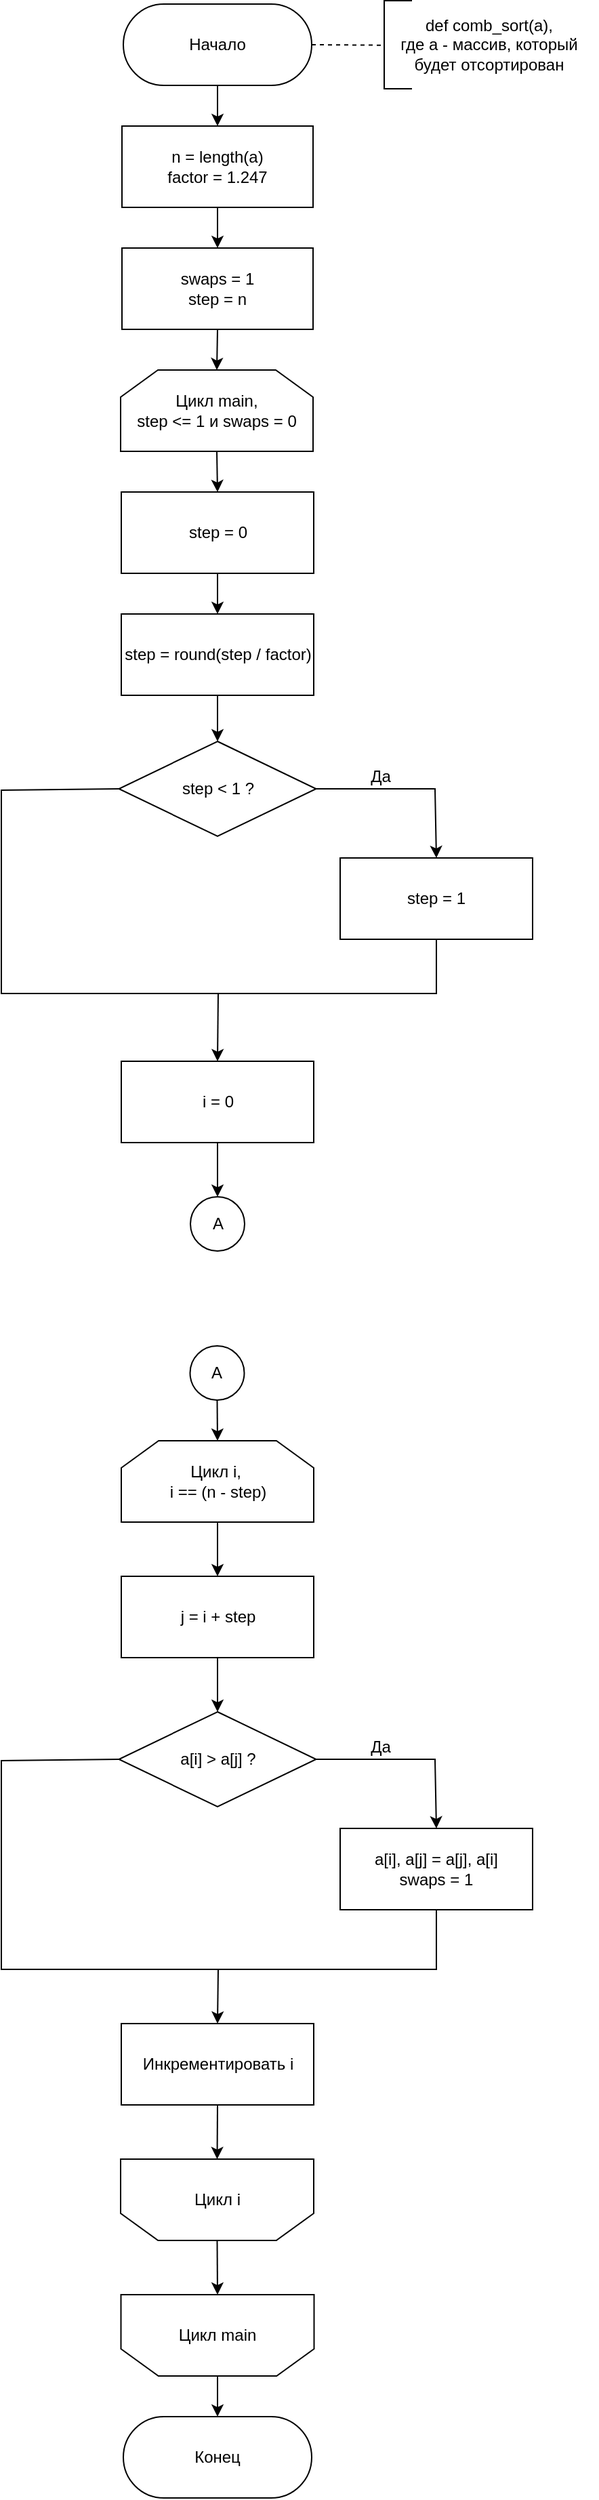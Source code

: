 <mxfile version="14.7.7" type="github" pages="3">
  <diagram id="GJed8NguXnpASxQYznV8" name="comb">
    <mxGraphModel dx="920" dy="509" grid="1" gridSize="10" guides="1" tooltips="1" connect="1" arrows="1" fold="1" page="1" pageScale="1" pageWidth="827" pageHeight="1169" math="0" shadow="0">
      <root>
        <mxCell id="0" />
        <mxCell id="1" parent="0" />
        <mxCell id="dT0JUiIWx1zjddslCzg3-5" style="edgeStyle=none;orthogonalLoop=1;jettySize=auto;html=1;exitX=0.5;exitY=1;exitDx=0;exitDy=0;entryX=0.5;entryY=0;entryDx=0;entryDy=0;endArrow=classic;endFill=1;startSize=6;endSize=6;sourcePerimeterSpacing=8;targetPerimeterSpacing=8;shadow=0;rounded=0;" parent="1" source="dT0JUiIWx1zjddslCzg3-1" target="dT0JUiIWx1zjddslCzg3-2" edge="1">
          <mxGeometry relative="1" as="geometry" />
        </mxCell>
        <mxCell id="CiiwCFmWSDI6A2as7kmE-42" style="edgeStyle=none;rounded=0;orthogonalLoop=1;jettySize=auto;html=1;exitX=1;exitY=0.5;exitDx=0;exitDy=0;shadow=0;startArrow=none;startFill=0;endArrow=none;endFill=0;startSize=6;endSize=6;sourcePerimeterSpacing=8;targetPerimeterSpacing=8;dashed=1;" parent="1" source="dT0JUiIWx1zjddslCzg3-1" edge="1">
          <mxGeometry relative="1" as="geometry">
            <mxPoint x="540" y="70.333" as="targetPoint" />
          </mxGeometry>
        </mxCell>
        <mxCell id="dT0JUiIWx1zjddslCzg3-1" value="Начало" style="rounded=1;whiteSpace=wrap;html=1;fontSize=12;glass=0;strokeWidth=1;shadow=0;arcSize=50;" parent="1" vertex="1">
          <mxGeometry x="350" y="40" width="139" height="60" as="geometry" />
        </mxCell>
        <mxCell id="CiiwCFmWSDI6A2as7kmE-2" style="edgeStyle=none;rounded=0;orthogonalLoop=1;jettySize=auto;html=1;exitX=0.5;exitY=1;exitDx=0;exitDy=0;entryX=0.5;entryY=0;entryDx=0;entryDy=0;shadow=0;endFill=1;startSize=6;endSize=6;sourcePerimeterSpacing=8;targetPerimeterSpacing=8;" parent="1" source="dT0JUiIWx1zjddslCzg3-2" target="CiiwCFmWSDI6A2as7kmE-1" edge="1">
          <mxGeometry relative="1" as="geometry" />
        </mxCell>
        <mxCell id="dT0JUiIWx1zjddslCzg3-2" value="n = length(a)&lt;br&gt;factor = 1.247" style="rounded=0;whiteSpace=wrap;html=1;hachureGap=4;pointerEvents=0;" parent="1" vertex="1">
          <mxGeometry x="349" y="130" width="141" height="60" as="geometry" />
        </mxCell>
        <mxCell id="CiiwCFmWSDI6A2as7kmE-5" style="edgeStyle=none;rounded=0;orthogonalLoop=1;jettySize=auto;html=1;exitX=0.5;exitY=1;exitDx=0;exitDy=0;entryX=0.5;entryY=0;entryDx=0;entryDy=0;entryPerimeter=0;shadow=0;endFill=1;startSize=6;endSize=6;sourcePerimeterSpacing=8;targetPerimeterSpacing=8;" parent="1" source="CiiwCFmWSDI6A2as7kmE-1" target="CiiwCFmWSDI6A2as7kmE-4" edge="1">
          <mxGeometry relative="1" as="geometry" />
        </mxCell>
        <mxCell id="CiiwCFmWSDI6A2as7kmE-1" value="swaps = 1&lt;br&gt;step = n" style="rounded=0;whiteSpace=wrap;html=1;hachureGap=4;pointerEvents=0;" parent="1" vertex="1">
          <mxGeometry x="349" y="220" width="141" height="60" as="geometry" />
        </mxCell>
        <mxCell id="CiiwCFmWSDI6A2as7kmE-9" style="edgeStyle=none;rounded=0;orthogonalLoop=1;jettySize=auto;html=1;exitX=0.5;exitY=1;exitDx=0;exitDy=0;exitPerimeter=0;entryX=0.5;entryY=0;entryDx=0;entryDy=0;shadow=0;endFill=1;startSize=6;endSize=6;sourcePerimeterSpacing=8;targetPerimeterSpacing=8;" parent="1" source="CiiwCFmWSDI6A2as7kmE-4" target="CiiwCFmWSDI6A2as7kmE-8" edge="1">
          <mxGeometry relative="1" as="geometry" />
        </mxCell>
        <mxCell id="CiiwCFmWSDI6A2as7kmE-4" value="Цикл main,&lt;br&gt;step &amp;lt;= 1 и swaps = 0" style="strokeWidth=1;html=1;shape=stencil(rZVNb4MwDIZ/Ta5VIFpXjlPWnapeetg5pe6ICgkKWbv9+6W4aHwMxrxKHPBreB9sbIUJWWWqBBZzowpg4pnF8cbaMggbXWgfwnCbYWLJMbxgmKwwVFUJqUftrJxW+xwwU3lnT3DRB39z0CYDh65izfhTeOZ6CZlaY4KJtqbqZFr5YKa0Ce/yDzTjiwfEfN5ijMpAKMCD66jf5W1RYPELmRTNI+0IpG5FDfc30uvfSRGNtKZ0r8+KZsK2hLr4gsc9XLKayduReAm1OlIvm60jVDfCEzIoYwso5F6lpzdn383hx68s1XW5B4kmXdgztIau16upBjQOuTYth8d/O/QaeAeLJcGC39mBUgblb6S5rWBiaIM+mIhaHRkjIY/WwcR8HXWe4zkyNroDg1rFc60WvgA=);whiteSpace=wrap;" parent="1" vertex="1">
          <mxGeometry x="348" y="310" width="142" height="60" as="geometry" />
        </mxCell>
        <mxCell id="CiiwCFmWSDI6A2as7kmE-41" style="edgeStyle=none;rounded=0;orthogonalLoop=1;jettySize=auto;html=1;exitX=0.5;exitY=0;exitDx=0;exitDy=0;exitPerimeter=0;entryX=0.5;entryY=0;entryDx=0;entryDy=0;shadow=0;startArrow=none;startFill=0;endArrow=classic;endFill=1;startSize=6;endSize=6;sourcePerimeterSpacing=8;targetPerimeterSpacing=8;" parent="1" source="CiiwCFmWSDI6A2as7kmE-6" target="CiiwCFmWSDI6A2as7kmE-40" edge="1">
          <mxGeometry relative="1" as="geometry" />
        </mxCell>
        <mxCell id="CiiwCFmWSDI6A2as7kmE-6" value="Цикл main" style="strokeWidth=1;html=1;shape=stencil(rZVNb4MwDIZ/Ta5VIFpXjlPWnapeetg5pe6ICgkKWbv9+6W4aHwMxrxKHPBreB9sbIUJWWWqBBZzowpg4pnF8cbaMggbXWgfwnCbYWLJMbxgmKwwVFUJqUftrJxW+xwwU3lnT3DRB39z0CYDh65izfhTeOZ6CZlaY4KJtqbqZFr5YKa0Ce/yDzTjiwfEfN5ijMpAKMCD66jf5W1RYPELmRTNI+0IpG5FDfc30uvfSRGNtKZ0r8+KZsK2hLr4gsc9XLKayduReAm1OlIvm60jVDfCEzIoYwso5F6lpzdn383hx68s1XW5B4kmXdgztIau16upBjQOuTYth8d/O/QaeAeLJcGC39mBUgblb6S5rWBiaIM+mIhaHRkjIY/WwcR8HXWe4zkyNroDg1rFc60WvgA=);whiteSpace=wrap;rotation=0;direction=west;" parent="1" vertex="1">
          <mxGeometry x="348.25" y="1730" width="142.5" height="60" as="geometry" />
        </mxCell>
        <mxCell id="CiiwCFmWSDI6A2as7kmE-11" style="edgeStyle=none;rounded=0;orthogonalLoop=1;jettySize=auto;html=1;exitX=0.5;exitY=1;exitDx=0;exitDy=0;entryX=0.5;entryY=0;entryDx=0;entryDy=0;shadow=0;endFill=1;startSize=6;endSize=6;sourcePerimeterSpacing=8;targetPerimeterSpacing=8;" parent="1" source="CiiwCFmWSDI6A2as7kmE-8" target="CiiwCFmWSDI6A2as7kmE-10" edge="1">
          <mxGeometry relative="1" as="geometry" />
        </mxCell>
        <mxCell id="CiiwCFmWSDI6A2as7kmE-8" value="step = 0" style="rounded=0;whiteSpace=wrap;html=1;hachureGap=4;pointerEvents=0;" parent="1" vertex="1">
          <mxGeometry x="348.5" y="400" width="142" height="60" as="geometry" />
        </mxCell>
        <mxCell id="CiiwCFmWSDI6A2as7kmE-16" style="edgeStyle=none;rounded=0;orthogonalLoop=1;jettySize=auto;html=1;exitX=0.5;exitY=1;exitDx=0;exitDy=0;entryX=0.5;entryY=0;entryDx=0;entryDy=0;shadow=0;endFill=1;startSize=6;endSize=6;sourcePerimeterSpacing=8;targetPerimeterSpacing=8;" parent="1" source="CiiwCFmWSDI6A2as7kmE-10" target="CiiwCFmWSDI6A2as7kmE-15" edge="1">
          <mxGeometry relative="1" as="geometry" />
        </mxCell>
        <mxCell id="CiiwCFmWSDI6A2as7kmE-10" value="step = round(step / factor)" style="rounded=0;whiteSpace=wrap;html=1;hachureGap=4;pointerEvents=0;" parent="1" vertex="1">
          <mxGeometry x="348.5" y="490" width="142" height="60" as="geometry" />
        </mxCell>
        <mxCell id="CiiwCFmWSDI6A2as7kmE-12" value="step = 1" style="rounded=0;whiteSpace=wrap;html=1;hachureGap=4;pointerEvents=0;" parent="1" vertex="1">
          <mxGeometry x="510" y="670" width="142" height="60" as="geometry" />
        </mxCell>
        <mxCell id="CiiwCFmWSDI6A2as7kmE-17" style="edgeStyle=none;rounded=0;orthogonalLoop=1;jettySize=auto;html=1;exitX=1;exitY=0.5;exitDx=0;exitDy=0;entryX=0.5;entryY=0;entryDx=0;entryDy=0;shadow=0;endFill=1;startSize=6;endSize=6;sourcePerimeterSpacing=8;targetPerimeterSpacing=8;" parent="1" source="CiiwCFmWSDI6A2as7kmE-15" target="CiiwCFmWSDI6A2as7kmE-12" edge="1">
          <mxGeometry relative="1" as="geometry">
            <Array as="points">
              <mxPoint x="580" y="619" />
            </Array>
          </mxGeometry>
        </mxCell>
        <mxCell id="CiiwCFmWSDI6A2as7kmE-18" style="edgeStyle=none;rounded=0;orthogonalLoop=1;jettySize=auto;html=1;exitX=0;exitY=0.5;exitDx=0;exitDy=0;entryX=0.5;entryY=1;entryDx=0;entryDy=0;shadow=0;endFill=0;startSize=6;endSize=6;sourcePerimeterSpacing=8;targetPerimeterSpacing=8;endArrow=none;" parent="1" source="CiiwCFmWSDI6A2as7kmE-15" target="CiiwCFmWSDI6A2as7kmE-12" edge="1">
          <mxGeometry relative="1" as="geometry">
            <Array as="points">
              <mxPoint x="260" y="620" />
              <mxPoint x="260" y="770" />
              <mxPoint x="581" y="770" />
            </Array>
          </mxGeometry>
        </mxCell>
        <mxCell id="CiiwCFmWSDI6A2as7kmE-15" value="step &amp;lt; 1 ?" style="rhombus;whiteSpace=wrap;html=1;strokeWidth=1;" parent="1" vertex="1">
          <mxGeometry x="346.75" y="584" width="145.5" height="70" as="geometry" />
        </mxCell>
        <mxCell id="CiiwCFmWSDI6A2as7kmE-24" style="edgeStyle=none;rounded=0;orthogonalLoop=1;jettySize=auto;html=1;exitX=0.5;exitY=1;exitDx=0;exitDy=0;exitPerimeter=0;entryX=0.5;entryY=0;entryDx=0;entryDy=0;shadow=0;startArrow=none;startFill=0;endArrow=classic;endFill=1;startSize=6;endSize=6;sourcePerimeterSpacing=8;targetPerimeterSpacing=8;" parent="1" source="CiiwCFmWSDI6A2as7kmE-19" target="CiiwCFmWSDI6A2as7kmE-23" edge="1">
          <mxGeometry relative="1" as="geometry" />
        </mxCell>
        <mxCell id="CiiwCFmWSDI6A2as7kmE-19" value="Цикл i,&amp;nbsp;&lt;br&gt;i == (n - step)" style="strokeWidth=1;html=1;shape=stencil(rZVNb4MwDIZ/Ta5VIFpXjlPWnapeetg5pe6ICgkKWbv9+6W4aHwMxrxKHPBreB9sbIUJWWWqBBZzowpg4pnF8cbaMggbXWgfwnCbYWLJMbxgmKwwVFUJqUftrJxW+xwwU3lnT3DRB39z0CYDh65izfhTeOZ6CZlaY4KJtqbqZFr5YKa0Ce/yDzTjiwfEfN5ijMpAKMCD66jf5W1RYPELmRTNI+0IpG5FDfc30uvfSRGNtKZ0r8+KZsK2hLr4gsc9XLKayduReAm1OlIvm60jVDfCEzIoYwso5F6lpzdn383hx68s1XW5B4kmXdgztIau16upBjQOuTYth8d/O/QaeAeLJcGC39mBUgblb6S5rWBiaIM+mIhaHRkjIY/WwcR8HXWe4zkyNroDg1rFc60WvgA=);whiteSpace=wrap;" parent="1" vertex="1">
          <mxGeometry x="348.5" y="1100" width="142" height="60" as="geometry" />
        </mxCell>
        <mxCell id="V9FuZokp67ftRF_nd6OF-3" style="edgeStyle=orthogonalEdgeStyle;rounded=0;orthogonalLoop=1;jettySize=auto;html=1;exitX=0.5;exitY=1;exitDx=0;exitDy=0;entryX=0.5;entryY=0;entryDx=0;entryDy=0;startArrow=none;startFill=0;endArrow=classic;endFill=1;" edge="1" parent="1" source="CiiwCFmWSDI6A2as7kmE-21" target="V9FuZokp67ftRF_nd6OF-1">
          <mxGeometry relative="1" as="geometry" />
        </mxCell>
        <mxCell id="CiiwCFmWSDI6A2as7kmE-21" value="i = 0" style="rounded=0;whiteSpace=wrap;html=1;hachureGap=4;pointerEvents=0;" parent="1" vertex="1">
          <mxGeometry x="348.5" y="820" width="142" height="60" as="geometry" />
        </mxCell>
        <mxCell id="CiiwCFmWSDI6A2as7kmE-22" value="" style="endArrow=classic;html=1;shadow=0;startSize=6;endSize=6;sourcePerimeterSpacing=8;targetPerimeterSpacing=8;entryX=0.5;entryY=0;entryDx=0;entryDy=0;" parent="1" target="CiiwCFmWSDI6A2as7kmE-21" edge="1">
          <mxGeometry width="50" height="50" relative="1" as="geometry">
            <mxPoint x="420" y="770" as="sourcePoint" />
            <mxPoint x="460" y="790" as="targetPoint" />
          </mxGeometry>
        </mxCell>
        <mxCell id="CiiwCFmWSDI6A2as7kmE-31" style="edgeStyle=none;rounded=0;orthogonalLoop=1;jettySize=auto;html=1;exitX=0.5;exitY=1;exitDx=0;exitDy=0;entryX=0.5;entryY=0;entryDx=0;entryDy=0;shadow=0;startArrow=none;startFill=0;endArrow=classic;endFill=1;startSize=6;endSize=6;sourcePerimeterSpacing=8;targetPerimeterSpacing=8;" parent="1" source="CiiwCFmWSDI6A2as7kmE-23" target="CiiwCFmWSDI6A2as7kmE-29" edge="1">
          <mxGeometry relative="1" as="geometry" />
        </mxCell>
        <mxCell id="CiiwCFmWSDI6A2as7kmE-23" value="j = i + step" style="rounded=0;whiteSpace=wrap;html=1;hachureGap=4;pointerEvents=0;" parent="1" vertex="1">
          <mxGeometry x="348.5" y="1200" width="142" height="60" as="geometry" />
        </mxCell>
        <mxCell id="CiiwCFmWSDI6A2as7kmE-25" value="Да" style="text;html=1;strokeColor=none;fillColor=none;align=center;verticalAlign=middle;whiteSpace=wrap;rounded=0;hachureGap=4;pointerEvents=0;" parent="1" vertex="1">
          <mxGeometry x="520" y="600" width="40" height="20" as="geometry" />
        </mxCell>
        <mxCell id="CiiwCFmWSDI6A2as7kmE-26" value="a[i], a[j] = a[j], a[i]&lt;br&gt;swaps = 1" style="rounded=0;whiteSpace=wrap;html=1;hachureGap=4;pointerEvents=0;" parent="1" vertex="1">
          <mxGeometry x="510" y="1386" width="142" height="60" as="geometry" />
        </mxCell>
        <mxCell id="CiiwCFmWSDI6A2as7kmE-27" style="edgeStyle=none;rounded=0;orthogonalLoop=1;jettySize=auto;html=1;exitX=1;exitY=0.5;exitDx=0;exitDy=0;entryX=0.5;entryY=0;entryDx=0;entryDy=0;shadow=0;endFill=1;startSize=6;endSize=6;sourcePerimeterSpacing=8;targetPerimeterSpacing=8;" parent="1" source="CiiwCFmWSDI6A2as7kmE-29" target="CiiwCFmWSDI6A2as7kmE-26" edge="1">
          <mxGeometry relative="1" as="geometry">
            <Array as="points">
              <mxPoint x="580" y="1335" />
            </Array>
          </mxGeometry>
        </mxCell>
        <mxCell id="CiiwCFmWSDI6A2as7kmE-28" style="edgeStyle=none;rounded=0;orthogonalLoop=1;jettySize=auto;html=1;exitX=0;exitY=0.5;exitDx=0;exitDy=0;entryX=0.5;entryY=1;entryDx=0;entryDy=0;shadow=0;endFill=0;startSize=6;endSize=6;sourcePerimeterSpacing=8;targetPerimeterSpacing=8;endArrow=none;" parent="1" source="CiiwCFmWSDI6A2as7kmE-29" target="CiiwCFmWSDI6A2as7kmE-26" edge="1">
          <mxGeometry relative="1" as="geometry">
            <Array as="points">
              <mxPoint x="260" y="1336" />
              <mxPoint x="260" y="1490" />
              <mxPoint x="581" y="1490" />
            </Array>
          </mxGeometry>
        </mxCell>
        <mxCell id="CiiwCFmWSDI6A2as7kmE-29" value="a[i] &amp;gt; a[j] ?" style="rhombus;whiteSpace=wrap;html=1;strokeWidth=1;" parent="1" vertex="1">
          <mxGeometry x="346.75" y="1300" width="145.5" height="70" as="geometry" />
        </mxCell>
        <mxCell id="CiiwCFmWSDI6A2as7kmE-30" value="Да" style="text;html=1;strokeColor=none;fillColor=none;align=center;verticalAlign=middle;whiteSpace=wrap;rounded=0;hachureGap=4;pointerEvents=0;" parent="1" vertex="1">
          <mxGeometry x="520" y="1316" width="40" height="20" as="geometry" />
        </mxCell>
        <mxCell id="CiiwCFmWSDI6A2as7kmE-38" style="edgeStyle=none;rounded=0;orthogonalLoop=1;jettySize=auto;html=1;exitX=0.5;exitY=0;exitDx=0;exitDy=0;exitPerimeter=0;entryX=0.5;entryY=1;entryDx=0;entryDy=0;entryPerimeter=0;shadow=0;startArrow=none;startFill=0;endArrow=classic;endFill=1;startSize=6;endSize=6;sourcePerimeterSpacing=8;targetPerimeterSpacing=8;" parent="1" source="CiiwCFmWSDI6A2as7kmE-32" target="CiiwCFmWSDI6A2as7kmE-6" edge="1">
          <mxGeometry relative="1" as="geometry" />
        </mxCell>
        <mxCell id="CiiwCFmWSDI6A2as7kmE-32" value="Цикл i" style="strokeWidth=1;html=1;shape=stencil(rZVNb4MwDIZ/Ta5VIFpXjlPWnapeetg5pe6ICgkKWbv9+6W4aHwMxrxKHPBreB9sbIUJWWWqBBZzowpg4pnF8cbaMggbXWgfwnCbYWLJMbxgmKwwVFUJqUftrJxW+xwwU3lnT3DRB39z0CYDh65izfhTeOZ6CZlaY4KJtqbqZFr5YKa0Ce/yDzTjiwfEfN5ijMpAKMCD66jf5W1RYPELmRTNI+0IpG5FDfc30uvfSRGNtKZ0r8+KZsK2hLr4gsc9XLKayduReAm1OlIvm60jVDfCEzIoYwso5F6lpzdn383hx68s1XW5B4kmXdgztIau16upBjQOuTYth8d/O/QaeAeLJcGC39mBUgblb6S5rWBiaIM+mIhaHRkjIY/WwcR8HXWe4zkyNroDg1rFc60WvgA=);whiteSpace=wrap;rotation=0;direction=west;" parent="1" vertex="1">
          <mxGeometry x="348" y="1630" width="142.5" height="60" as="geometry" />
        </mxCell>
        <mxCell id="CiiwCFmWSDI6A2as7kmE-37" style="edgeStyle=none;rounded=0;orthogonalLoop=1;jettySize=auto;html=1;exitX=0.5;exitY=1;exitDx=0;exitDy=0;entryX=0.5;entryY=1;entryDx=0;entryDy=0;entryPerimeter=0;shadow=0;startArrow=none;startFill=0;endArrow=classic;endFill=1;startSize=6;endSize=6;sourcePerimeterSpacing=8;targetPerimeterSpacing=8;" parent="1" source="CiiwCFmWSDI6A2as7kmE-33" target="CiiwCFmWSDI6A2as7kmE-32" edge="1">
          <mxGeometry relative="1" as="geometry" />
        </mxCell>
        <mxCell id="CiiwCFmWSDI6A2as7kmE-39" style="edgeStyle=none;rounded=0;orthogonalLoop=1;jettySize=auto;html=1;exitX=0.5;exitY=0;exitDx=0;exitDy=0;shadow=0;startArrow=classic;startFill=1;endArrow=none;endFill=0;startSize=6;endSize=6;sourcePerimeterSpacing=8;targetPerimeterSpacing=8;" parent="1" source="CiiwCFmWSDI6A2as7kmE-33" edge="1">
          <mxGeometry relative="1" as="geometry">
            <mxPoint x="420" y="1490" as="targetPoint" />
          </mxGeometry>
        </mxCell>
        <mxCell id="CiiwCFmWSDI6A2as7kmE-33" value="Инкрементировать i" style="rounded=0;whiteSpace=wrap;html=1;hachureGap=4;pointerEvents=0;" parent="1" vertex="1">
          <mxGeometry x="348.5" y="1530" width="142" height="60" as="geometry" />
        </mxCell>
        <mxCell id="CiiwCFmWSDI6A2as7kmE-40" value="Конец" style="rounded=1;whiteSpace=wrap;html=1;fontSize=12;glass=0;strokeWidth=1;shadow=0;arcSize=50;" parent="1" vertex="1">
          <mxGeometry x="350" y="1820" width="139" height="60" as="geometry" />
        </mxCell>
        <mxCell id="CiiwCFmWSDI6A2as7kmE-43" value="" style="shape=partialRectangle;whiteSpace=wrap;html=1;bottom=1;right=1;left=1;top=0;fillColor=none;routingCenterX=-0.5;rotation=90;" parent="1" vertex="1">
          <mxGeometry x="520" y="60" width="65" height="20" as="geometry" />
        </mxCell>
        <mxCell id="CiiwCFmWSDI6A2as7kmE-44" value="def comb_sort(a),&lt;br&gt;где a - массив, который будет отсортирован" style="text;html=1;strokeColor=none;fillColor=none;align=center;verticalAlign=middle;whiteSpace=wrap;rounded=0;hachureGap=4;pointerEvents=0;" parent="1" vertex="1">
          <mxGeometry x="540" y="60" width="160" height="20" as="geometry" />
        </mxCell>
        <mxCell id="V9FuZokp67ftRF_nd6OF-1" value="A" style="ellipse;whiteSpace=wrap;html=1;" vertex="1" parent="1">
          <mxGeometry x="399.5" y="920" width="40" height="40" as="geometry" />
        </mxCell>
        <mxCell id="V9FuZokp67ftRF_nd6OF-5" style="edgeStyle=orthogonalEdgeStyle;rounded=0;orthogonalLoop=1;jettySize=auto;html=1;exitX=0.5;exitY=1;exitDx=0;exitDy=0;entryX=0.5;entryY=0;entryDx=0;entryDy=0;entryPerimeter=0;startArrow=none;startFill=0;endArrow=classic;endFill=1;" edge="1" parent="1" source="V9FuZokp67ftRF_nd6OF-4" target="CiiwCFmWSDI6A2as7kmE-19">
          <mxGeometry relative="1" as="geometry" />
        </mxCell>
        <mxCell id="V9FuZokp67ftRF_nd6OF-4" value="A" style="ellipse;whiteSpace=wrap;html=1;" vertex="1" parent="1">
          <mxGeometry x="399.25" y="1030" width="40" height="40" as="geometry" />
        </mxCell>
      </root>
    </mxGraphModel>
  </diagram>
  <diagram id="eXDLAdZAldfUCkV0TUYc" name="gnome">
    <mxGraphModel dx="782" dy="433" grid="1" gridSize="10" guides="1" tooltips="1" connect="1" arrows="1" fold="1" page="1" pageScale="1" pageWidth="827" pageHeight="1169" math="0" shadow="0">
      <root>
        <mxCell id="10pmenBXO5PQXSj6-2It-0" />
        <mxCell id="10pmenBXO5PQXSj6-2It-1" parent="10pmenBXO5PQXSj6-2It-0" />
        <mxCell id="EDXOAvWyy75yicdyVwj9-0" style="edgeStyle=none;orthogonalLoop=1;jettySize=auto;html=1;exitX=0.5;exitY=1;exitDx=0;exitDy=0;entryX=0.5;entryY=0;entryDx=0;entryDy=0;endArrow=classic;endFill=1;startSize=6;endSize=6;sourcePerimeterSpacing=8;targetPerimeterSpacing=8;shadow=0;rounded=0;" edge="1" parent="10pmenBXO5PQXSj6-2It-1" source="EDXOAvWyy75yicdyVwj9-2" target="EDXOAvWyy75yicdyVwj9-4">
          <mxGeometry relative="1" as="geometry" />
        </mxCell>
        <mxCell id="EDXOAvWyy75yicdyVwj9-1" style="edgeStyle=none;rounded=0;orthogonalLoop=1;jettySize=auto;html=1;exitX=1;exitY=0.5;exitDx=0;exitDy=0;shadow=0;startArrow=none;startFill=0;endArrow=none;endFill=0;startSize=6;endSize=6;sourcePerimeterSpacing=8;targetPerimeterSpacing=8;dashed=1;" edge="1" parent="10pmenBXO5PQXSj6-2It-1" source="EDXOAvWyy75yicdyVwj9-2">
          <mxGeometry relative="1" as="geometry">
            <mxPoint x="540" y="70.333" as="targetPoint" />
          </mxGeometry>
        </mxCell>
        <mxCell id="EDXOAvWyy75yicdyVwj9-2" value="Начало" style="rounded=1;whiteSpace=wrap;html=1;fontSize=12;glass=0;strokeWidth=1;shadow=0;arcSize=50;" vertex="1" parent="10pmenBXO5PQXSj6-2It-1">
          <mxGeometry x="350" y="40" width="139" height="60" as="geometry" />
        </mxCell>
        <mxCell id="EDXOAvWyy75yicdyVwj9-3" style="edgeStyle=none;rounded=0;orthogonalLoop=1;jettySize=auto;html=1;exitX=0.5;exitY=1;exitDx=0;exitDy=0;entryX=0.5;entryY=0;entryDx=0;entryDy=0;shadow=0;endFill=1;startSize=6;endSize=6;sourcePerimeterSpacing=8;targetPerimeterSpacing=8;entryPerimeter=0;" edge="1" parent="10pmenBXO5PQXSj6-2It-1" source="EDXOAvWyy75yicdyVwj9-4" target="EDXOAvWyy75yicdyVwj9-8">
          <mxGeometry relative="1" as="geometry">
            <mxPoint x="419.5" y="220" as="targetPoint" />
          </mxGeometry>
        </mxCell>
        <mxCell id="EDXOAvWyy75yicdyVwj9-4" value="n = length(a)&lt;br&gt;i = 1&lt;br&gt;j = 2" style="rounded=0;whiteSpace=wrap;html=1;hachureGap=4;pointerEvents=0;" vertex="1" parent="10pmenBXO5PQXSj6-2It-1">
          <mxGeometry x="349" y="130" width="141" height="60" as="geometry" />
        </mxCell>
        <mxCell id="rW0uK0-M8Udy8XZ6pbn2-6" style="edgeStyle=orthogonalEdgeStyle;rounded=0;orthogonalLoop=1;jettySize=auto;html=1;exitX=0.5;exitY=1;exitDx=0;exitDy=0;exitPerimeter=0;entryX=0.5;entryY=0;entryDx=0;entryDy=0;" edge="1" parent="10pmenBXO5PQXSj6-2It-1" source="EDXOAvWyy75yicdyVwj9-8" target="rW0uK0-M8Udy8XZ6pbn2-3">
          <mxGeometry relative="1" as="geometry" />
        </mxCell>
        <mxCell id="EDXOAvWyy75yicdyVwj9-8" value="Цикл main,&lt;br&gt;i &amp;gt;= n" style="strokeWidth=1;html=1;shape=stencil(rZVNb4MwDIZ/Ta5VIFpXjlPWnapeetg5pe6ICgkKWbv9+6W4aHwMxrxKHPBreB9sbIUJWWWqBBZzowpg4pnF8cbaMggbXWgfwnCbYWLJMbxgmKwwVFUJqUftrJxW+xwwU3lnT3DRB39z0CYDh65izfhTeOZ6CZlaY4KJtqbqZFr5YKa0Ce/yDzTjiwfEfN5ijMpAKMCD66jf5W1RYPELmRTNI+0IpG5FDfc30uvfSRGNtKZ0r8+KZsK2hLr4gsc9XLKayduReAm1OlIvm60jVDfCEzIoYwso5F6lpzdn383hx68s1XW5B4kmXdgztIau16upBjQOuTYth8d/O/QaeAeLJcGC39mBUgblb6S5rWBiaIM+mIhaHRkjIY/WwcR8HXWe4zkyNroDg1rFc60WvgA=);whiteSpace=wrap;" vertex="1" parent="10pmenBXO5PQXSj6-2It-1">
          <mxGeometry x="348.5" y="230" width="142" height="60" as="geometry" />
        </mxCell>
        <mxCell id="EDXOAvWyy75yicdyVwj9-12" value="" style="shape=partialRectangle;whiteSpace=wrap;html=1;bottom=1;right=1;left=1;top=0;fillColor=none;routingCenterX=-0.5;rotation=90;" vertex="1" parent="10pmenBXO5PQXSj6-2It-1">
          <mxGeometry x="520" y="60" width="65" height="20" as="geometry" />
        </mxCell>
        <mxCell id="EDXOAvWyy75yicdyVwj9-13" value="def gnome_sort(a),&lt;br&gt;где a - массив, который будет отсортирован" style="text;html=1;strokeColor=none;fillColor=none;align=center;verticalAlign=middle;whiteSpace=wrap;rounded=0;hachureGap=4;pointerEvents=0;" vertex="1" parent="10pmenBXO5PQXSj6-2It-1">
          <mxGeometry x="540" y="60" width="160" height="20" as="geometry" />
        </mxCell>
        <mxCell id="Q9X1snmyqKq7CJOndbqU-1" style="edgeStyle=orthogonalEdgeStyle;rounded=0;orthogonalLoop=1;jettySize=auto;html=1;exitX=0.5;exitY=1;exitDx=0;exitDy=0;endArrow=none;endFill=0;" edge="1" parent="10pmenBXO5PQXSj6-2It-1" source="rW0uK0-M8Udy8XZ6pbn2-0">
          <mxGeometry relative="1" as="geometry">
            <mxPoint x="260" y="690" as="targetPoint" />
            <Array as="points">
              <mxPoint x="581" y="750" />
              <mxPoint x="260" y="750" />
            </Array>
          </mxGeometry>
        </mxCell>
        <mxCell id="rW0uK0-M8Udy8XZ6pbn2-0" value="i, j = j, j + 1" style="rounded=0;whiteSpace=wrap;html=1;hachureGap=4;pointerEvents=0;" vertex="1" parent="10pmenBXO5PQXSj6-2It-1">
          <mxGeometry x="510" y="416" width="142" height="60" as="geometry" />
        </mxCell>
        <mxCell id="rW0uK0-M8Udy8XZ6pbn2-1" style="edgeStyle=none;rounded=0;orthogonalLoop=1;jettySize=auto;html=1;exitX=1;exitY=0.5;exitDx=0;exitDy=0;entryX=0.5;entryY=0;entryDx=0;entryDy=0;shadow=0;endFill=1;startSize=6;endSize=6;sourcePerimeterSpacing=8;targetPerimeterSpacing=8;" edge="1" parent="10pmenBXO5PQXSj6-2It-1" source="rW0uK0-M8Udy8XZ6pbn2-3" target="rW0uK0-M8Udy8XZ6pbn2-0">
          <mxGeometry relative="1" as="geometry">
            <Array as="points">
              <mxPoint x="580" y="365" />
            </Array>
          </mxGeometry>
        </mxCell>
        <mxCell id="upVE6FHKJJWetQOLGkUF-1" style="edgeStyle=orthogonalEdgeStyle;rounded=0;orthogonalLoop=1;jettySize=auto;html=1;exitX=0;exitY=0.5;exitDx=0;exitDy=0;entryX=0.5;entryY=0;entryDx=0;entryDy=0;" edge="1" parent="10pmenBXO5PQXSj6-2It-1" source="rW0uK0-M8Udy8XZ6pbn2-3" target="upVE6FHKJJWetQOLGkUF-0">
          <mxGeometry relative="1" as="geometry" />
        </mxCell>
        <mxCell id="rW0uK0-M8Udy8XZ6pbn2-3" value="a[i - 1] &amp;lt; a[i] ?" style="rhombus;whiteSpace=wrap;html=1;strokeWidth=1;" vertex="1" parent="10pmenBXO5PQXSj6-2It-1">
          <mxGeometry x="346.75" y="330" width="145.5" height="70" as="geometry" />
        </mxCell>
        <mxCell id="rW0uK0-M8Udy8XZ6pbn2-5" value="Да" style="text;html=1;strokeColor=none;fillColor=none;align=center;verticalAlign=middle;whiteSpace=wrap;rounded=0;hachureGap=4;pointerEvents=0;" vertex="1" parent="10pmenBXO5PQXSj6-2It-1">
          <mxGeometry x="520" y="346" width="40" height="20" as="geometry" />
        </mxCell>
        <mxCell id="upVE6FHKJJWetQOLGkUF-7" style="edgeStyle=orthogonalEdgeStyle;rounded=0;orthogonalLoop=1;jettySize=auto;html=1;exitX=0.5;exitY=1;exitDx=0;exitDy=0;entryX=0.5;entryY=0;entryDx=0;entryDy=0;" edge="1" parent="10pmenBXO5PQXSj6-2It-1" source="upVE6FHKJJWetQOLGkUF-0" target="upVE6FHKJJWetQOLGkUF-5">
          <mxGeometry relative="1" as="geometry" />
        </mxCell>
        <mxCell id="upVE6FHKJJWetQOLGkUF-0" value="a[i - 1], a[i] = a[i], a[i - 1]&lt;br&gt;Декрементировать i" style="rounded=0;whiteSpace=wrap;html=1;hachureGap=4;pointerEvents=0;" vertex="1" parent="10pmenBXO5PQXSj6-2It-1">
          <mxGeometry x="190" y="416" width="142" height="60" as="geometry" />
        </mxCell>
        <mxCell id="upVE6FHKJJWetQOLGkUF-3" value="i, j = j, j + 1" style="rounded=0;whiteSpace=wrap;html=1;hachureGap=4;pointerEvents=0;" vertex="1" parent="10pmenBXO5PQXSj6-2It-1">
          <mxGeometry x="353.25" y="606" width="142" height="60" as="geometry" />
        </mxCell>
        <mxCell id="upVE6FHKJJWetQOLGkUF-4" style="edgeStyle=none;rounded=0;orthogonalLoop=1;jettySize=auto;html=1;exitX=1;exitY=0.5;exitDx=0;exitDy=0;entryX=0.5;entryY=0;entryDx=0;entryDy=0;shadow=0;endFill=1;startSize=6;endSize=6;sourcePerimeterSpacing=8;targetPerimeterSpacing=8;" edge="1" parent="10pmenBXO5PQXSj6-2It-1" source="upVE6FHKJJWetQOLGkUF-5" target="upVE6FHKJJWetQOLGkUF-3">
          <mxGeometry relative="1" as="geometry">
            <Array as="points">
              <mxPoint x="424" y="555" />
            </Array>
          </mxGeometry>
        </mxCell>
        <mxCell id="Q9X1snmyqKq7CJOndbqU-0" style="edgeStyle=orthogonalEdgeStyle;rounded=0;orthogonalLoop=1;jettySize=auto;html=1;exitX=0;exitY=0.5;exitDx=0;exitDy=0;entryX=0.5;entryY=1;entryDx=0;entryDy=0;endArrow=none;endFill=0;" edge="1" parent="10pmenBXO5PQXSj6-2It-1" source="upVE6FHKJJWetQOLGkUF-5" target="upVE6FHKJJWetQOLGkUF-3">
          <mxGeometry relative="1" as="geometry">
            <Array as="points">
              <mxPoint x="110" y="555" />
              <mxPoint x="110" y="690" />
              <mxPoint x="424" y="690" />
            </Array>
          </mxGeometry>
        </mxCell>
        <mxCell id="upVE6FHKJJWetQOLGkUF-5" value="i == 0 ?" style="rhombus;whiteSpace=wrap;html=1;strokeWidth=1;" vertex="1" parent="10pmenBXO5PQXSj6-2It-1">
          <mxGeometry x="188.25" y="520" width="145.5" height="70" as="geometry" />
        </mxCell>
        <mxCell id="upVE6FHKJJWetQOLGkUF-6" value="Да" style="text;html=1;strokeColor=none;fillColor=none;align=center;verticalAlign=middle;whiteSpace=wrap;rounded=0;hachureGap=4;pointerEvents=0;" vertex="1" parent="10pmenBXO5PQXSj6-2It-1">
          <mxGeometry x="363.25" y="536" width="40" height="20" as="geometry" />
        </mxCell>
        <mxCell id="sJzqD8yGlOu1bynmqGob-1" style="edgeStyle=orthogonalEdgeStyle;rounded=0;orthogonalLoop=1;jettySize=auto;html=1;exitX=0.5;exitY=1;exitDx=0;exitDy=0;exitPerimeter=0;endArrow=none;endFill=0;startArrow=classic;startFill=1;" edge="1" parent="10pmenBXO5PQXSj6-2It-1" source="sJzqD8yGlOu1bynmqGob-0">
          <mxGeometry relative="1" as="geometry">
            <mxPoint x="424" y="750" as="targetPoint" />
          </mxGeometry>
        </mxCell>
        <mxCell id="uFiQ1G28piC-cpMKfO4u-1" style="edgeStyle=orthogonalEdgeStyle;rounded=0;orthogonalLoop=1;jettySize=auto;html=1;exitX=0.5;exitY=0;exitDx=0;exitDy=0;exitPerimeter=0;entryX=0.5;entryY=0;entryDx=0;entryDy=0;startArrow=none;startFill=0;endArrow=classic;endFill=1;" edge="1" parent="10pmenBXO5PQXSj6-2It-1" source="sJzqD8yGlOu1bynmqGob-0" target="uFiQ1G28piC-cpMKfO4u-0">
          <mxGeometry relative="1" as="geometry" />
        </mxCell>
        <mxCell id="sJzqD8yGlOu1bynmqGob-0" value="Цикл main" style="strokeWidth=1;html=1;shape=stencil(rZVNb4MwDIZ/Ta5VIFpXjlPWnapeetg5pe6ICgkKWbv9+6W4aHwMxrxKHPBreB9sbIUJWWWqBBZzowpg4pnF8cbaMggbXWgfwnCbYWLJMbxgmKwwVFUJqUftrJxW+xwwU3lnT3DRB39z0CYDh65izfhTeOZ6CZlaY4KJtqbqZFr5YKa0Ce/yDzTjiwfEfN5ijMpAKMCD66jf5W1RYPELmRTNI+0IpG5FDfc30uvfSRGNtKZ0r8+KZsK2hLr4gsc9XLKayduReAm1OlIvm60jVDfCEzIoYwso5F6lpzdn383hx68s1XW5B4kmXdgztIau16upBjQOuTYth8d/O/QaeAeLJcGC39mBUgblb6S5rWBiaIM+mIhaHRkjIY/WwcR8HXWe4zkyNroDg1rFc60WvgA=);whiteSpace=wrap;rotation=0;direction=west;" vertex="1" parent="10pmenBXO5PQXSj6-2It-1">
          <mxGeometry x="352.75" y="790" width="142.5" height="60" as="geometry" />
        </mxCell>
        <mxCell id="uFiQ1G28piC-cpMKfO4u-0" value="Конец" style="rounded=1;whiteSpace=wrap;html=1;fontSize=12;glass=0;strokeWidth=1;shadow=0;arcSize=50;" vertex="1" parent="10pmenBXO5PQXSj6-2It-1">
          <mxGeometry x="354.5" y="900" width="139" height="60" as="geometry" />
        </mxCell>
      </root>
    </mxGraphModel>
  </diagram>
  <diagram id="KSntgb8I4oo305Y6tRX6" name="selection">
    <mxGraphModel dx="1303" dy="722" grid="1" gridSize="10" guides="1" tooltips="1" connect="1" arrows="1" fold="1" page="1" pageScale="1" pageWidth="827" pageHeight="1169" math="0" shadow="0">
      <root>
        <mxCell id="pPhnO0hhP5PZp-7EW3Pq-0" />
        <mxCell id="pPhnO0hhP5PZp-7EW3Pq-1" parent="pPhnO0hhP5PZp-7EW3Pq-0" />
        <mxCell id="nft4xIjJgXgGH2gs4OPI-0" style="edgeStyle=none;orthogonalLoop=1;jettySize=auto;html=1;exitX=0.5;exitY=1;exitDx=0;exitDy=0;entryX=0.5;entryY=0;entryDx=0;entryDy=0;endArrow=classic;endFill=1;startSize=6;endSize=6;sourcePerimeterSpacing=8;targetPerimeterSpacing=8;shadow=0;rounded=0;" edge="1" parent="pPhnO0hhP5PZp-7EW3Pq-1" source="nft4xIjJgXgGH2gs4OPI-2" target="nft4xIjJgXgGH2gs4OPI-4">
          <mxGeometry relative="1" as="geometry" />
        </mxCell>
        <mxCell id="nft4xIjJgXgGH2gs4OPI-1" style="edgeStyle=none;rounded=0;orthogonalLoop=1;jettySize=auto;html=1;exitX=1;exitY=0.5;exitDx=0;exitDy=0;shadow=0;startArrow=none;startFill=0;endArrow=none;endFill=0;startSize=6;endSize=6;sourcePerimeterSpacing=8;targetPerimeterSpacing=8;dashed=1;" edge="1" parent="pPhnO0hhP5PZp-7EW3Pq-1" source="nft4xIjJgXgGH2gs4OPI-2">
          <mxGeometry relative="1" as="geometry">
            <mxPoint x="540" y="70.333" as="targetPoint" />
          </mxGeometry>
        </mxCell>
        <mxCell id="nft4xIjJgXgGH2gs4OPI-2" value="Начало" style="rounded=1;whiteSpace=wrap;html=1;fontSize=12;glass=0;strokeWidth=1;shadow=0;arcSize=50;" vertex="1" parent="pPhnO0hhP5PZp-7EW3Pq-1">
          <mxGeometry x="350" y="40" width="139" height="60" as="geometry" />
        </mxCell>
        <mxCell id="nft4xIjJgXgGH2gs4OPI-3" style="edgeStyle=none;rounded=0;orthogonalLoop=1;jettySize=auto;html=1;exitX=0.5;exitY=1;exitDx=0;exitDy=0;entryX=0.5;entryY=0;entryDx=0;entryDy=0;shadow=0;endFill=1;startSize=6;endSize=6;sourcePerimeterSpacing=8;targetPerimeterSpacing=8;entryPerimeter=0;" edge="1" parent="pPhnO0hhP5PZp-7EW3Pq-1" source="nft4xIjJgXgGH2gs4OPI-4" target="nft4xIjJgXgGH2gs4OPI-5">
          <mxGeometry relative="1" as="geometry">
            <mxPoint x="419.5" y="220" as="targetPoint" />
          </mxGeometry>
        </mxCell>
        <mxCell id="nft4xIjJgXgGH2gs4OPI-4" value="n = length(a)&lt;br&gt;i = 0" style="rounded=0;whiteSpace=wrap;html=1;hachureGap=4;pointerEvents=0;" vertex="1" parent="pPhnO0hhP5PZp-7EW3Pq-1">
          <mxGeometry x="349" y="130" width="141" height="60" as="geometry" />
        </mxCell>
        <mxCell id="nGX_z_sNVE_VnRyX0xw8-4" style="edgeStyle=orthogonalEdgeStyle;rounded=0;orthogonalLoop=1;jettySize=auto;html=1;exitX=0.5;exitY=1;exitDx=0;exitDy=0;exitPerimeter=0;entryX=0.5;entryY=0;entryDx=0;entryDy=0;startArrow=none;startFill=0;endArrow=classic;endFill=1;" edge="1" parent="pPhnO0hhP5PZp-7EW3Pq-1" source="nft4xIjJgXgGH2gs4OPI-5" target="nGX_z_sNVE_VnRyX0xw8-3">
          <mxGeometry relative="1" as="geometry" />
        </mxCell>
        <mxCell id="nft4xIjJgXgGH2gs4OPI-5" value="Цикл main,&lt;br&gt;i == n / 2" style="strokeWidth=1;html=1;shape=stencil(rZVNb4MwDIZ/Ta5VIFpXjlPWnapeetg5pe6ICgkKWbv9+6W4aHwMxrxKHPBreB9sbIUJWWWqBBZzowpg4pnF8cbaMggbXWgfwnCbYWLJMbxgmKwwVFUJqUftrJxW+xwwU3lnT3DRB39z0CYDh65izfhTeOZ6CZlaY4KJtqbqZFr5YKa0Ce/yDzTjiwfEfN5ijMpAKMCD66jf5W1RYPELmRTNI+0IpG5FDfc30uvfSRGNtKZ0r8+KZsK2hLr4gsc9XLKayduReAm1OlIvm60jVDfCEzIoYwso5F6lpzdn383hx68s1XW5B4kmXdgztIau16upBjQOuTYth8d/O/QaeAeLJcGC39mBUgblb6S5rWBiaIM+mIhaHRkjIY/WwcR8HXWe4zkyNroDg1rFc60WvgA=);whiteSpace=wrap;" vertex="1" parent="pPhnO0hhP5PZp-7EW3Pq-1">
          <mxGeometry x="348.5" y="230" width="142" height="60" as="geometry" />
        </mxCell>
        <mxCell id="nft4xIjJgXgGH2gs4OPI-6" value="" style="shape=partialRectangle;whiteSpace=wrap;html=1;bottom=1;right=1;left=1;top=0;fillColor=none;routingCenterX=-0.5;rotation=90;" vertex="1" parent="pPhnO0hhP5PZp-7EW3Pq-1">
          <mxGeometry x="520" y="60" width="65" height="20" as="geometry" />
        </mxCell>
        <mxCell id="nft4xIjJgXgGH2gs4OPI-7" value="def selection_sort(a),&lt;br&gt;где a - массив, который будет отсортирован" style="text;html=1;strokeColor=none;fillColor=none;align=center;verticalAlign=middle;whiteSpace=wrap;rounded=0;hachureGap=4;pointerEvents=0;" vertex="1" parent="pPhnO0hhP5PZp-7EW3Pq-1">
          <mxGeometry x="540" y="60" width="160" height="20" as="geometry" />
        </mxCell>
        <mxCell id="pfgjM5DI8AYzxgO7ifhL-15" style="edgeStyle=orthogonalEdgeStyle;rounded=0;orthogonalLoop=1;jettySize=auto;html=1;exitX=0.5;exitY=0;exitDx=0;exitDy=0;exitPerimeter=0;entryX=0.5;entryY=0;entryDx=0;entryDy=0;startArrow=none;startFill=0;endArrow=classic;endFill=1;" edge="1" parent="pPhnO0hhP5PZp-7EW3Pq-1" source="nGX_z_sNVE_VnRyX0xw8-0" target="pfgjM5DI8AYzxgO7ifhL-14">
          <mxGeometry relative="1" as="geometry" />
        </mxCell>
        <mxCell id="nGX_z_sNVE_VnRyX0xw8-0" value="Цикл j" style="strokeWidth=1;html=1;shape=stencil(rZVNb4MwDIZ/Ta5VIFpXjlPWnapeetg5pe6ICgkKWbv9+6W4aHwMxrxKHPBreB9sbIUJWWWqBBZzowpg4pnF8cbaMggbXWgfwnCbYWLJMbxgmKwwVFUJqUftrJxW+xwwU3lnT3DRB39z0CYDh65izfhTeOZ6CZlaY4KJtqbqZFr5YKa0Ce/yDzTjiwfEfN5ijMpAKMCD66jf5W1RYPELmRTNI+0IpG5FDfc30uvfSRGNtKZ0r8+KZsK2hLr4gsc9XLKayduReAm1OlIvm60jVDfCEzIoYwso5F6lpzdn383hx68s1XW5B4kmXdgztIau16upBjQOuTYth8d/O/QaeAeLJcGC39mBUgblb6S5rWBiaIM+mIhaHRkjIY/WwcR8HXWe4zkyNroDg1rFc60WvgA=);whiteSpace=wrap;rotation=0;direction=west;" vertex="1" parent="pPhnO0hhP5PZp-7EW3Pq-1">
          <mxGeometry x="340" y="1200" width="142.5" height="60" as="geometry" />
        </mxCell>
        <mxCell id="nGX_z_sNVE_VnRyX0xw8-1" style="edgeStyle=none;rounded=0;orthogonalLoop=1;jettySize=auto;html=1;exitX=0.5;exitY=1;exitDx=0;exitDy=0;entryX=0.5;entryY=1;entryDx=0;entryDy=0;entryPerimeter=0;shadow=0;startArrow=none;startFill=0;endArrow=classic;endFill=1;startSize=6;endSize=6;sourcePerimeterSpacing=8;targetPerimeterSpacing=8;" edge="1" parent="pPhnO0hhP5PZp-7EW3Pq-1" source="nGX_z_sNVE_VnRyX0xw8-2" target="nGX_z_sNVE_VnRyX0xw8-0">
          <mxGeometry relative="1" as="geometry" />
        </mxCell>
        <mxCell id="nGX_z_sNVE_VnRyX0xw8-2" value="Инкрементировать j" style="rounded=0;whiteSpace=wrap;html=1;hachureGap=4;pointerEvents=0;" vertex="1" parent="pPhnO0hhP5PZp-7EW3Pq-1">
          <mxGeometry x="340.5" y="1100" width="142" height="60" as="geometry" />
        </mxCell>
        <mxCell id="nGX_z_sNVE_VnRyX0xw8-10" style="edgeStyle=orthogonalEdgeStyle;rounded=0;orthogonalLoop=1;jettySize=auto;html=1;exitX=0.5;exitY=1;exitDx=0;exitDy=0;entryX=0.5;entryY=0;entryDx=0;entryDy=0;entryPerimeter=0;startArrow=none;startFill=0;endArrow=classic;endFill=1;" edge="1" parent="pPhnO0hhP5PZp-7EW3Pq-1" source="nGX_z_sNVE_VnRyX0xw8-3" target="nGX_z_sNVE_VnRyX0xw8-8">
          <mxGeometry relative="1" as="geometry" />
        </mxCell>
        <mxCell id="nGX_z_sNVE_VnRyX0xw8-3" value="max_ind = i&lt;br&gt;min_ind = i&lt;br&gt;j = i" style="rounded=0;whiteSpace=wrap;html=1;hachureGap=4;pointerEvents=0;" vertex="1" parent="pPhnO0hhP5PZp-7EW3Pq-1">
          <mxGeometry x="349" y="330" width="141" height="60" as="geometry" />
        </mxCell>
        <mxCell id="pfgjM5DI8AYzxgO7ifhL-5" style="edgeStyle=orthogonalEdgeStyle;rounded=0;orthogonalLoop=1;jettySize=auto;html=1;exitX=0.5;exitY=1;exitDx=0;exitDy=0;exitPerimeter=0;entryX=0.5;entryY=0;entryDx=0;entryDy=0;startArrow=none;startFill=0;endArrow=classic;endFill=1;" edge="1" parent="pPhnO0hhP5PZp-7EW3Pq-1" source="nGX_z_sNVE_VnRyX0xw8-8" target="pfgjM5DI8AYzxgO7ifhL-3">
          <mxGeometry relative="1" as="geometry" />
        </mxCell>
        <mxCell id="nGX_z_sNVE_VnRyX0xw8-8" value="Цикл j,&lt;br&gt;j == n - i&amp;nbsp;" style="strokeWidth=1;html=1;shape=stencil(rZVNb4MwDIZ/Ta5VIFpXjlPWnapeetg5pe6ICgkKWbv9+6W4aHwMxrxKHPBreB9sbIUJWWWqBBZzowpg4pnF8cbaMggbXWgfwnCbYWLJMbxgmKwwVFUJqUftrJxW+xwwU3lnT3DRB39z0CYDh65izfhTeOZ6CZlaY4KJtqbqZFr5YKa0Ce/yDzTjiwfEfN5ijMpAKMCD66jf5W1RYPELmRTNI+0IpG5FDfc30uvfSRGNtKZ0r8+KZsK2hLr4gsc9XLKayduReAm1OlIvm60jVDfCEzIoYwso5F6lpzdn383hx68s1XW5B4kmXdgztIau16upBjQOuTYth8d/O/QaeAeLJcGC39mBUgblb6S5rWBiaIM+mIhaHRkjIY/WwcR8HXWe4zkyNroDg1rFc60WvgA=);whiteSpace=wrap;" vertex="1" parent="pPhnO0hhP5PZp-7EW3Pq-1">
          <mxGeometry x="348" y="440" width="142" height="60" as="geometry" />
        </mxCell>
        <mxCell id="pfgjM5DI8AYzxgO7ifhL-0" value="max_ind = j" style="rounded=0;whiteSpace=wrap;html=1;hachureGap=4;pointerEvents=0;" vertex="1" parent="pPhnO0hhP5PZp-7EW3Pq-1">
          <mxGeometry x="513.25" y="620" width="142" height="60" as="geometry" />
        </mxCell>
        <mxCell id="pfgjM5DI8AYzxgO7ifhL-1" style="edgeStyle=none;rounded=0;orthogonalLoop=1;jettySize=auto;html=1;exitX=1;exitY=0.5;exitDx=0;exitDy=0;entryX=0.5;entryY=0;entryDx=0;entryDy=0;shadow=0;endFill=1;startSize=6;endSize=6;sourcePerimeterSpacing=8;targetPerimeterSpacing=8;" edge="1" parent="pPhnO0hhP5PZp-7EW3Pq-1" source="pfgjM5DI8AYzxgO7ifhL-3" target="pfgjM5DI8AYzxgO7ifhL-0">
          <mxGeometry relative="1" as="geometry">
            <Array as="points">
              <mxPoint x="584" y="575" />
            </Array>
          </mxGeometry>
        </mxCell>
        <mxCell id="pfgjM5DI8AYzxgO7ifhL-2" style="edgeStyle=orthogonalEdgeStyle;rounded=0;orthogonalLoop=1;jettySize=auto;html=1;exitX=0;exitY=0.5;exitDx=0;exitDy=0;entryX=0.5;entryY=1;entryDx=0;entryDy=0;endArrow=none;endFill=0;" edge="1" parent="pPhnO0hhP5PZp-7EW3Pq-1" source="pfgjM5DI8AYzxgO7ifhL-3" target="pfgjM5DI8AYzxgO7ifhL-0">
          <mxGeometry relative="1" as="geometry">
            <Array as="points">
              <mxPoint x="260" y="575" />
              <mxPoint x="260" y="710" />
              <mxPoint x="584" y="710" />
            </Array>
          </mxGeometry>
        </mxCell>
        <mxCell id="pfgjM5DI8AYzxgO7ifhL-3" value="a[j] &amp;gt; a[max_ind] ?" style="rhombus;whiteSpace=wrap;html=1;strokeWidth=1;" vertex="1" parent="pPhnO0hhP5PZp-7EW3Pq-1">
          <mxGeometry x="346.25" y="540" width="145.5" height="70" as="geometry" />
        </mxCell>
        <mxCell id="pfgjM5DI8AYzxgO7ifhL-4" value="Да" style="text;html=1;strokeColor=none;fillColor=none;align=center;verticalAlign=middle;whiteSpace=wrap;rounded=0;hachureGap=4;pointerEvents=0;" vertex="1" parent="pPhnO0hhP5PZp-7EW3Pq-1">
          <mxGeometry x="523.25" y="556" width="40" height="20" as="geometry" />
        </mxCell>
        <mxCell id="pfgjM5DI8AYzxgO7ifhL-6" style="edgeStyle=orthogonalEdgeStyle;rounded=0;orthogonalLoop=1;jettySize=auto;html=1;exitX=0.5;exitY=1;exitDx=0;exitDy=0;exitPerimeter=0;entryX=0.5;entryY=0;entryDx=0;entryDy=0;startArrow=none;startFill=0;endArrow=classic;endFill=1;" edge="1" parent="pPhnO0hhP5PZp-7EW3Pq-1" target="pfgjM5DI8AYzxgO7ifhL-10">
          <mxGeometry relative="1" as="geometry">
            <mxPoint x="419" y="710" as="sourcePoint" />
          </mxGeometry>
        </mxCell>
        <mxCell id="pfgjM5DI8AYzxgO7ifhL-7" value="min_ind = j" style="rounded=0;whiteSpace=wrap;html=1;hachureGap=4;pointerEvents=0;" vertex="1" parent="pPhnO0hhP5PZp-7EW3Pq-1">
          <mxGeometry x="513.25" y="830" width="142" height="60" as="geometry" />
        </mxCell>
        <mxCell id="pfgjM5DI8AYzxgO7ifhL-8" style="edgeStyle=none;rounded=0;orthogonalLoop=1;jettySize=auto;html=1;exitX=1;exitY=0.5;exitDx=0;exitDy=0;entryX=0.5;entryY=0;entryDx=0;entryDy=0;shadow=0;endFill=1;startSize=6;endSize=6;sourcePerimeterSpacing=8;targetPerimeterSpacing=8;" edge="1" parent="pPhnO0hhP5PZp-7EW3Pq-1" source="pfgjM5DI8AYzxgO7ifhL-10" target="pfgjM5DI8AYzxgO7ifhL-7">
          <mxGeometry relative="1" as="geometry">
            <Array as="points">
              <mxPoint x="584" y="785" />
            </Array>
          </mxGeometry>
        </mxCell>
        <mxCell id="pfgjM5DI8AYzxgO7ifhL-9" style="edgeStyle=orthogonalEdgeStyle;rounded=0;orthogonalLoop=1;jettySize=auto;html=1;exitX=0;exitY=0.5;exitDx=0;exitDy=0;entryX=0.5;entryY=1;entryDx=0;entryDy=0;endArrow=none;endFill=0;" edge="1" parent="pPhnO0hhP5PZp-7EW3Pq-1" source="pfgjM5DI8AYzxgO7ifhL-10" target="pfgjM5DI8AYzxgO7ifhL-7">
          <mxGeometry relative="1" as="geometry">
            <Array as="points">
              <mxPoint x="260" y="785" />
              <mxPoint x="260" y="920" />
              <mxPoint x="584" y="920" />
            </Array>
          </mxGeometry>
        </mxCell>
        <mxCell id="pfgjM5DI8AYzxgO7ifhL-10" value="a[j] &amp;lt; a[min_ind] ?" style="rhombus;whiteSpace=wrap;html=1;strokeWidth=1;" vertex="1" parent="pPhnO0hhP5PZp-7EW3Pq-1">
          <mxGeometry x="346.25" y="750" width="145.5" height="70" as="geometry" />
        </mxCell>
        <mxCell id="pfgjM5DI8AYzxgO7ifhL-11" value="Да" style="text;html=1;strokeColor=none;fillColor=none;align=center;verticalAlign=middle;whiteSpace=wrap;rounded=0;hachureGap=4;pointerEvents=0;" vertex="1" parent="pPhnO0hhP5PZp-7EW3Pq-1">
          <mxGeometry x="523.25" y="766" width="40" height="20" as="geometry" />
        </mxCell>
        <mxCell id="pfgjM5DI8AYzxgO7ifhL-21" style="edgeStyle=orthogonalEdgeStyle;rounded=0;orthogonalLoop=1;jettySize=auto;html=1;exitX=0.5;exitY=1;exitDx=0;exitDy=0;entryX=0.5;entryY=0;entryDx=0;entryDy=0;startArrow=none;startFill=0;endArrow=classic;endFill=1;" edge="1" parent="pPhnO0hhP5PZp-7EW3Pq-1" source="pfgjM5DI8AYzxgO7ifhL-14" target="pfgjM5DI8AYzxgO7ifhL-19">
          <mxGeometry relative="1" as="geometry" />
        </mxCell>
        <mxCell id="pfgjM5DI8AYzxgO7ifhL-14" value="a[max_ind], a[n - i - 1] =&amp;nbsp;&lt;br&gt;a[n - i - 1] = a[max_ind]&lt;br&gt;" style="rounded=0;whiteSpace=wrap;html=1;hachureGap=4;pointerEvents=0;" vertex="1" parent="pPhnO0hhP5PZp-7EW3Pq-1">
          <mxGeometry x="341.5" y="1300" width="141" height="60" as="geometry" />
        </mxCell>
        <mxCell id="pfgjM5DI8AYzxgO7ifhL-16" value="min_ind = max_ind" style="rounded=0;whiteSpace=wrap;html=1;hachureGap=4;pointerEvents=0;" vertex="1" parent="pPhnO0hhP5PZp-7EW3Pq-1">
          <mxGeometry x="503.25" y="1470" width="142" height="60" as="geometry" />
        </mxCell>
        <mxCell id="pfgjM5DI8AYzxgO7ifhL-17" style="edgeStyle=none;rounded=0;orthogonalLoop=1;jettySize=auto;html=1;exitX=1;exitY=0.5;exitDx=0;exitDy=0;entryX=0.5;entryY=0;entryDx=0;entryDy=0;shadow=0;endFill=1;startSize=6;endSize=6;sourcePerimeterSpacing=8;targetPerimeterSpacing=8;" edge="1" parent="pPhnO0hhP5PZp-7EW3Pq-1" source="pfgjM5DI8AYzxgO7ifhL-19" target="pfgjM5DI8AYzxgO7ifhL-16">
          <mxGeometry relative="1" as="geometry">
            <Array as="points">
              <mxPoint x="574" y="1425" />
            </Array>
          </mxGeometry>
        </mxCell>
        <mxCell id="pfgjM5DI8AYzxgO7ifhL-18" style="edgeStyle=orthogonalEdgeStyle;rounded=0;orthogonalLoop=1;jettySize=auto;html=1;exitX=0;exitY=0.5;exitDx=0;exitDy=0;entryX=0.5;entryY=1;entryDx=0;entryDy=0;endArrow=none;endFill=0;" edge="1" parent="pPhnO0hhP5PZp-7EW3Pq-1" source="pfgjM5DI8AYzxgO7ifhL-19" target="pfgjM5DI8AYzxgO7ifhL-16">
          <mxGeometry relative="1" as="geometry">
            <Array as="points">
              <mxPoint x="260" y="1425" />
              <mxPoint x="260" y="1560" />
              <mxPoint x="574" y="1560" />
            </Array>
          </mxGeometry>
        </mxCell>
        <mxCell id="pfgjM5DI8AYzxgO7ifhL-19" value="min_ind == n - i - 1 ?" style="rhombus;whiteSpace=wrap;html=1;strokeWidth=1;" vertex="1" parent="pPhnO0hhP5PZp-7EW3Pq-1">
          <mxGeometry x="340" y="1390" width="145.5" height="70" as="geometry" />
        </mxCell>
        <mxCell id="pfgjM5DI8AYzxgO7ifhL-20" value="Да" style="text;html=1;strokeColor=none;fillColor=none;align=center;verticalAlign=middle;whiteSpace=wrap;rounded=0;hachureGap=4;pointerEvents=0;" vertex="1" parent="pPhnO0hhP5PZp-7EW3Pq-1">
          <mxGeometry x="513.25" y="1406" width="40" height="20" as="geometry" />
        </mxCell>
        <mxCell id="Ln7dhH16H65Ac5C906sO-6" style="edgeStyle=orthogonalEdgeStyle;rounded=0;orthogonalLoop=1;jettySize=auto;html=1;exitX=0.5;exitY=1;exitDx=0;exitDy=0;entryX=0.5;entryY=0;entryDx=0;entryDy=0;startArrow=none;startFill=0;endArrow=classic;endFill=1;" edge="1" parent="pPhnO0hhP5PZp-7EW3Pq-1" source="Ln7dhH16H65Ac5C906sO-0" target="Ln7dhH16H65Ac5C906sO-4">
          <mxGeometry relative="1" as="geometry" />
        </mxCell>
        <mxCell id="Ln7dhH16H65Ac5C906sO-0" value="a[min_ind], a[i] =&amp;nbsp;&lt;br&gt;a[i] = a[min_ind]" style="rounded=0;whiteSpace=wrap;html=1;hachureGap=4;pointerEvents=0;" vertex="1" parent="pPhnO0hhP5PZp-7EW3Pq-1">
          <mxGeometry x="344.5" y="1590" width="141" height="60" as="geometry" />
        </mxCell>
        <mxCell id="Ln7dhH16H65Ac5C906sO-1" value="" style="endArrow=classic;html=1;entryX=0.5;entryY=0;entryDx=0;entryDy=0;" edge="1" parent="pPhnO0hhP5PZp-7EW3Pq-1" target="Ln7dhH16H65Ac5C906sO-0">
          <mxGeometry width="50" height="50" relative="1" as="geometry">
            <mxPoint x="415" y="1560" as="sourcePoint" />
            <mxPoint x="470" y="1590" as="targetPoint" />
          </mxGeometry>
        </mxCell>
        <mxCell id="7_Nti5Wi1oI_7bwkZYAF-1" style="edgeStyle=orthogonalEdgeStyle;rounded=0;orthogonalLoop=1;jettySize=auto;html=1;exitX=0.5;exitY=0;exitDx=0;exitDy=0;exitPerimeter=0;entryX=0.5;entryY=0;entryDx=0;entryDy=0;startArrow=none;startFill=0;endArrow=classic;endFill=1;" edge="1" parent="pPhnO0hhP5PZp-7EW3Pq-1" source="Ln7dhH16H65Ac5C906sO-2" target="7_Nti5Wi1oI_7bwkZYAF-0">
          <mxGeometry relative="1" as="geometry" />
        </mxCell>
        <mxCell id="Ln7dhH16H65Ac5C906sO-2" value="Цикл main" style="strokeWidth=1;html=1;shape=stencil(rZVNb4MwDIZ/Ta5VIFpXjlPWnapeetg5pe6ICgkKWbv9+6W4aHwMxrxKHPBreB9sbIUJWWWqBBZzowpg4pnF8cbaMggbXWgfwnCbYWLJMbxgmKwwVFUJqUftrJxW+xwwU3lnT3DRB39z0CYDh65izfhTeOZ6CZlaY4KJtqbqZFr5YKa0Ce/yDzTjiwfEfN5ijMpAKMCD66jf5W1RYPELmRTNI+0IpG5FDfc30uvfSRGNtKZ0r8+KZsK2hLr4gsc9XLKayduReAm1OlIvm60jVDfCEzIoYwso5F6lpzdn383hx68s1XW5B4kmXdgztIau16upBjQOuTYth8d/O/QaeAeLJcGC39mBUgblb6S5rWBiaIM+mIhaHRkjIY/WwcR8HXWe4zkyNroDg1rFc60WvgA=);whiteSpace=wrap;rotation=0;direction=west;" vertex="1" parent="pPhnO0hhP5PZp-7EW3Pq-1">
          <mxGeometry x="344.5" y="1790" width="142.5" height="60" as="geometry" />
        </mxCell>
        <mxCell id="Ln7dhH16H65Ac5C906sO-3" style="edgeStyle=none;rounded=0;orthogonalLoop=1;jettySize=auto;html=1;exitX=0.5;exitY=1;exitDx=0;exitDy=0;entryX=0.5;entryY=1;entryDx=0;entryDy=0;entryPerimeter=0;shadow=0;startArrow=none;startFill=0;endArrow=classic;endFill=1;startSize=6;endSize=6;sourcePerimeterSpacing=8;targetPerimeterSpacing=8;" edge="1" parent="pPhnO0hhP5PZp-7EW3Pq-1" source="Ln7dhH16H65Ac5C906sO-4" target="Ln7dhH16H65Ac5C906sO-2">
          <mxGeometry relative="1" as="geometry" />
        </mxCell>
        <mxCell id="Ln7dhH16H65Ac5C906sO-4" value="Инкрементировать i" style="rounded=0;whiteSpace=wrap;html=1;hachureGap=4;pointerEvents=0;" vertex="1" parent="pPhnO0hhP5PZp-7EW3Pq-1">
          <mxGeometry x="344.25" y="1690" width="142" height="60" as="geometry" />
        </mxCell>
        <mxCell id="7_Nti5Wi1oI_7bwkZYAF-0" value="Конец" style="rounded=1;whiteSpace=wrap;html=1;fontSize=12;glass=0;strokeWidth=1;shadow=0;arcSize=50;" vertex="1" parent="pPhnO0hhP5PZp-7EW3Pq-1">
          <mxGeometry x="347.25" y="1880" width="139" height="60" as="geometry" />
        </mxCell>
        <mxCell id="sfRBab_pogY4D8MSnkg8-0" value="A" style="ellipse;whiteSpace=wrap;html=1;" vertex="1" parent="pPhnO0hhP5PZp-7EW3Pq-1">
          <mxGeometry x="399.5" y="950" width="40" height="40" as="geometry" />
        </mxCell>
        <mxCell id="sfRBab_pogY4D8MSnkg8-1" value="" style="endArrow=classic;html=1;" edge="1" parent="pPhnO0hhP5PZp-7EW3Pq-1" target="sfRBab_pogY4D8MSnkg8-0">
          <mxGeometry width="50" height="50" relative="1" as="geometry">
            <mxPoint x="420" y="920" as="sourcePoint" />
            <mxPoint x="450" y="960" as="targetPoint" />
          </mxGeometry>
        </mxCell>
        <mxCell id="sfRBab_pogY4D8MSnkg8-3" style="edgeStyle=orthogonalEdgeStyle;rounded=0;orthogonalLoop=1;jettySize=auto;html=1;exitX=0.5;exitY=1;exitDx=0;exitDy=0;entryX=0.5;entryY=0;entryDx=0;entryDy=0;startArrow=none;startFill=0;endArrow=classic;endFill=1;" edge="1" parent="pPhnO0hhP5PZp-7EW3Pq-1" source="sfRBab_pogY4D8MSnkg8-2" target="nGX_z_sNVE_VnRyX0xw8-2">
          <mxGeometry relative="1" as="geometry" />
        </mxCell>
        <mxCell id="sfRBab_pogY4D8MSnkg8-2" value="A" style="ellipse;whiteSpace=wrap;html=1;" vertex="1" parent="pPhnO0hhP5PZp-7EW3Pq-1">
          <mxGeometry x="390" y="1030" width="40" height="40" as="geometry" />
        </mxCell>
      </root>
    </mxGraphModel>
  </diagram>
</mxfile>
